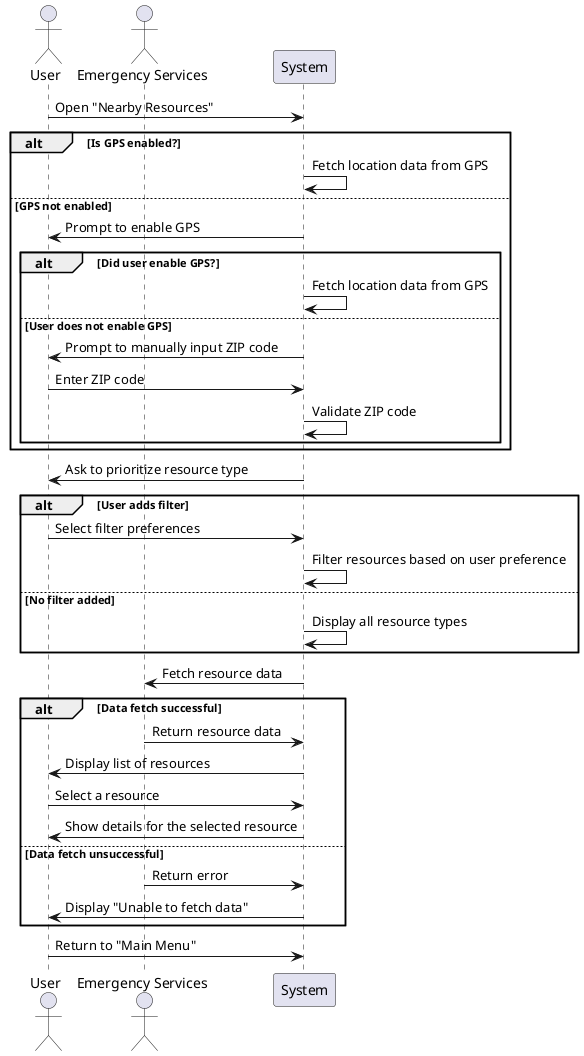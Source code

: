 @startuml
actor User
actor "Emergency Services" as EmergencyServices
participant System
User -> System: Open "Nearby Resources"
alt Is GPS enabled?
    System -> System: Fetch location data from GPS
else GPS not enabled
    System -> User: Prompt to enable GPS
    alt Did user enable GPS?
        System -> System: Fetch location data from GPS
    else User does not enable GPS
        System -> User: Prompt to manually input ZIP code
        User -> System: Enter ZIP code
        System -> System: Validate ZIP code
    end
end
System -> User: Ask to prioritize resource type
alt User adds filter
    User -> System: Select filter preferences
    System -> System: Filter resources based on user preference
else No filter added
    System -> System: Display all resource types
end
System -> EmergencyServices: Fetch resource data
alt Data fetch successful
    EmergencyServices -> System: Return resource data
    System -> User: Display list of resources
    User -> System: Select a resource
    System -> User: Show details for the selected resource
else Data fetch unsuccessful
    EmergencyServices -> System: Return error
    System -> User: Display "Unable to fetch data"
end
User -> System: Return to "Main Menu"
@enduml